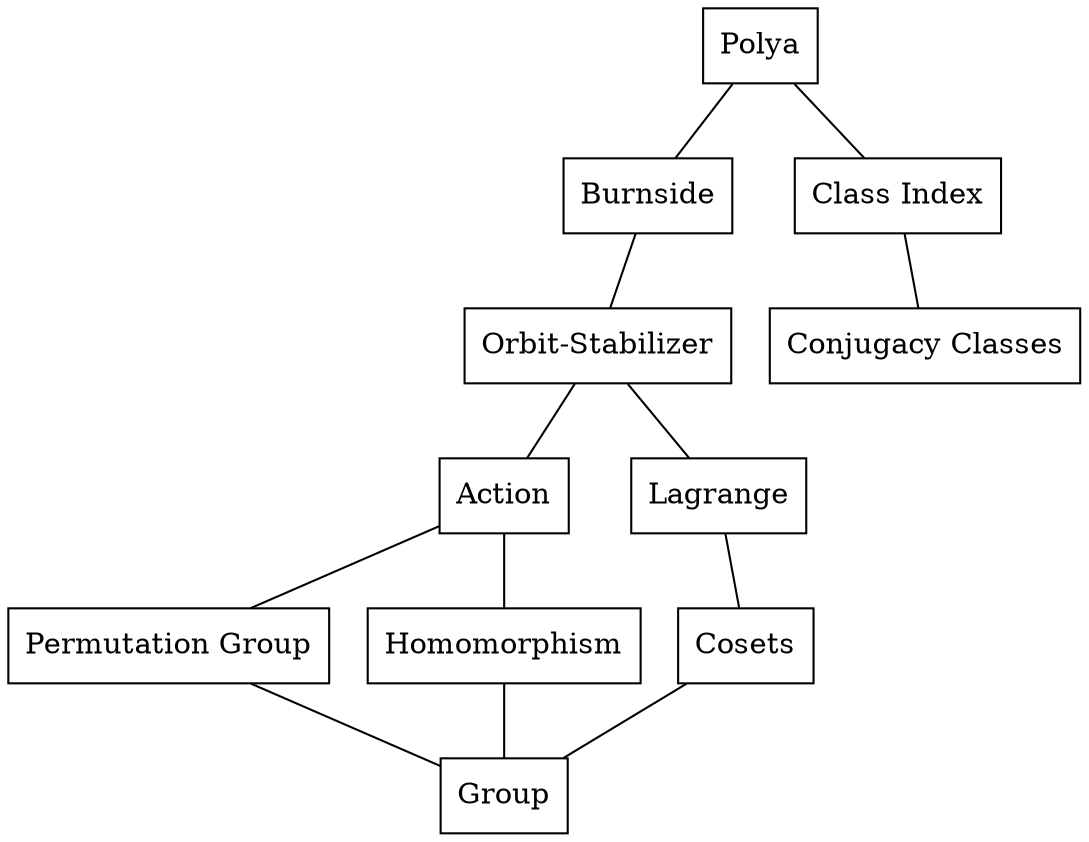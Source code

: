strict graph {
  node [ shape = rectangle]
  1 [ label = "Polya" ]
  2 [ label = "Burnside" ]
  3 [ label = "Class Index" ]
  4 [ label = "Orbit-Stabilizer" ]
  5 [ label = "Action" ]
  6 [ label = "Permutation Group" ]
  7 [ label = "Homomorphism" ]
  8 [ label = "Group" ]
  9 [ label = "Conjugacy Classes" ]
  10 [ label = "Lagrange" ]
  11 [ label = "Cosets" ]
  1 -- { 2 3 }
  2 -- { 4 }
  3 -- { 9 }
  4 -- { 5, 10 }
  5 -- { 6, 7 }
  6 -- { 8 }
  7 -- { 8 }
  10 -- { 11 }
  11 -- { 8 }
}